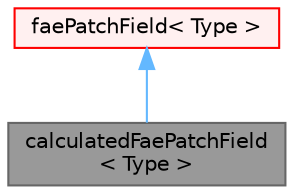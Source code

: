 digraph "calculatedFaePatchField&lt; Type &gt;"
{
 // LATEX_PDF_SIZE
  bgcolor="transparent";
  edge [fontname=Helvetica,fontsize=10,labelfontname=Helvetica,labelfontsize=10];
  node [fontname=Helvetica,fontsize=10,shape=box,height=0.2,width=0.4];
  Node1 [id="Node000001",label="calculatedFaePatchField\l\< Type \>",height=0.2,width=0.4,color="gray40", fillcolor="grey60", style="filled", fontcolor="black",tooltip="Author Zeljko Tukovic, FMENA Hrvoje Jasak, Wikki Ltd."];
  Node2 -> Node1 [id="edge1_Node000001_Node000002",dir="back",color="steelblue1",style="solid",tooltip=" "];
  Node2 [id="Node000002",label="faePatchField\< Type \>",height=0.2,width=0.4,color="red", fillcolor="#FFF0F0", style="filled",URL="$classFoam_1_1faePatchField.html",tooltip="faePatchField<Type> abstract base class. This class gives a fat-interface to all derived classes cove..."];
}
